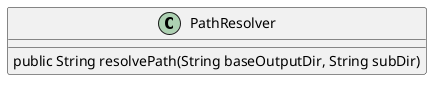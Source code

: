 @startuml
skinparam linetype Ortho
class PathResolver {
    public String resolvePath(String baseOutputDir, String subDir)
}
@enduml
